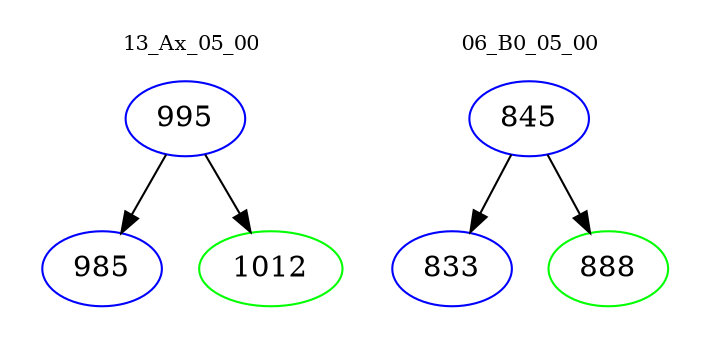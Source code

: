 digraph{
subgraph cluster_0 {
color = white
label = "13_Ax_05_00";
fontsize=10;
T0_995 [label="995", color="blue"]
T0_995 -> T0_985 [color="black"]
T0_985 [label="985", color="blue"]
T0_995 -> T0_1012 [color="black"]
T0_1012 [label="1012", color="green"]
}
subgraph cluster_1 {
color = white
label = "06_B0_05_00";
fontsize=10;
T1_845 [label="845", color="blue"]
T1_845 -> T1_833 [color="black"]
T1_833 [label="833", color="blue"]
T1_845 -> T1_888 [color="black"]
T1_888 [label="888", color="green"]
}
}
